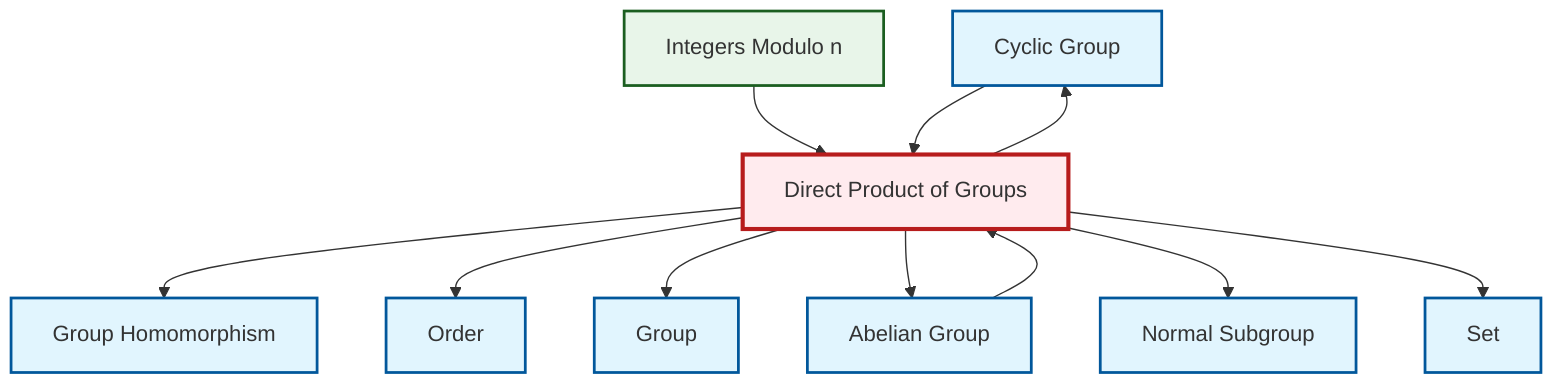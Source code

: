 graph TD
    classDef definition fill:#e1f5fe,stroke:#01579b,stroke-width:2px
    classDef theorem fill:#f3e5f5,stroke:#4a148c,stroke-width:2px
    classDef axiom fill:#fff3e0,stroke:#e65100,stroke-width:2px
    classDef example fill:#e8f5e9,stroke:#1b5e20,stroke-width:2px
    classDef current fill:#ffebee,stroke:#b71c1c,stroke-width:3px
    def-set["Set"]:::definition
    def-homomorphism["Group Homomorphism"]:::definition
    def-normal-subgroup["Normal Subgroup"]:::definition
    def-cyclic-group["Cyclic Group"]:::definition
    def-order["Order"]:::definition
    def-direct-product["Direct Product of Groups"]:::definition
    def-abelian-group["Abelian Group"]:::definition
    def-group["Group"]:::definition
    ex-quotient-integers-mod-n["Integers Modulo n"]:::example
    def-direct-product --> def-homomorphism
    def-direct-product --> def-order
    def-direct-product --> def-group
    def-abelian-group --> def-direct-product
    ex-quotient-integers-mod-n --> def-direct-product
    def-direct-product --> def-cyclic-group
    def-cyclic-group --> def-direct-product
    def-direct-product --> def-abelian-group
    def-direct-product --> def-normal-subgroup
    def-direct-product --> def-set
    class def-direct-product current